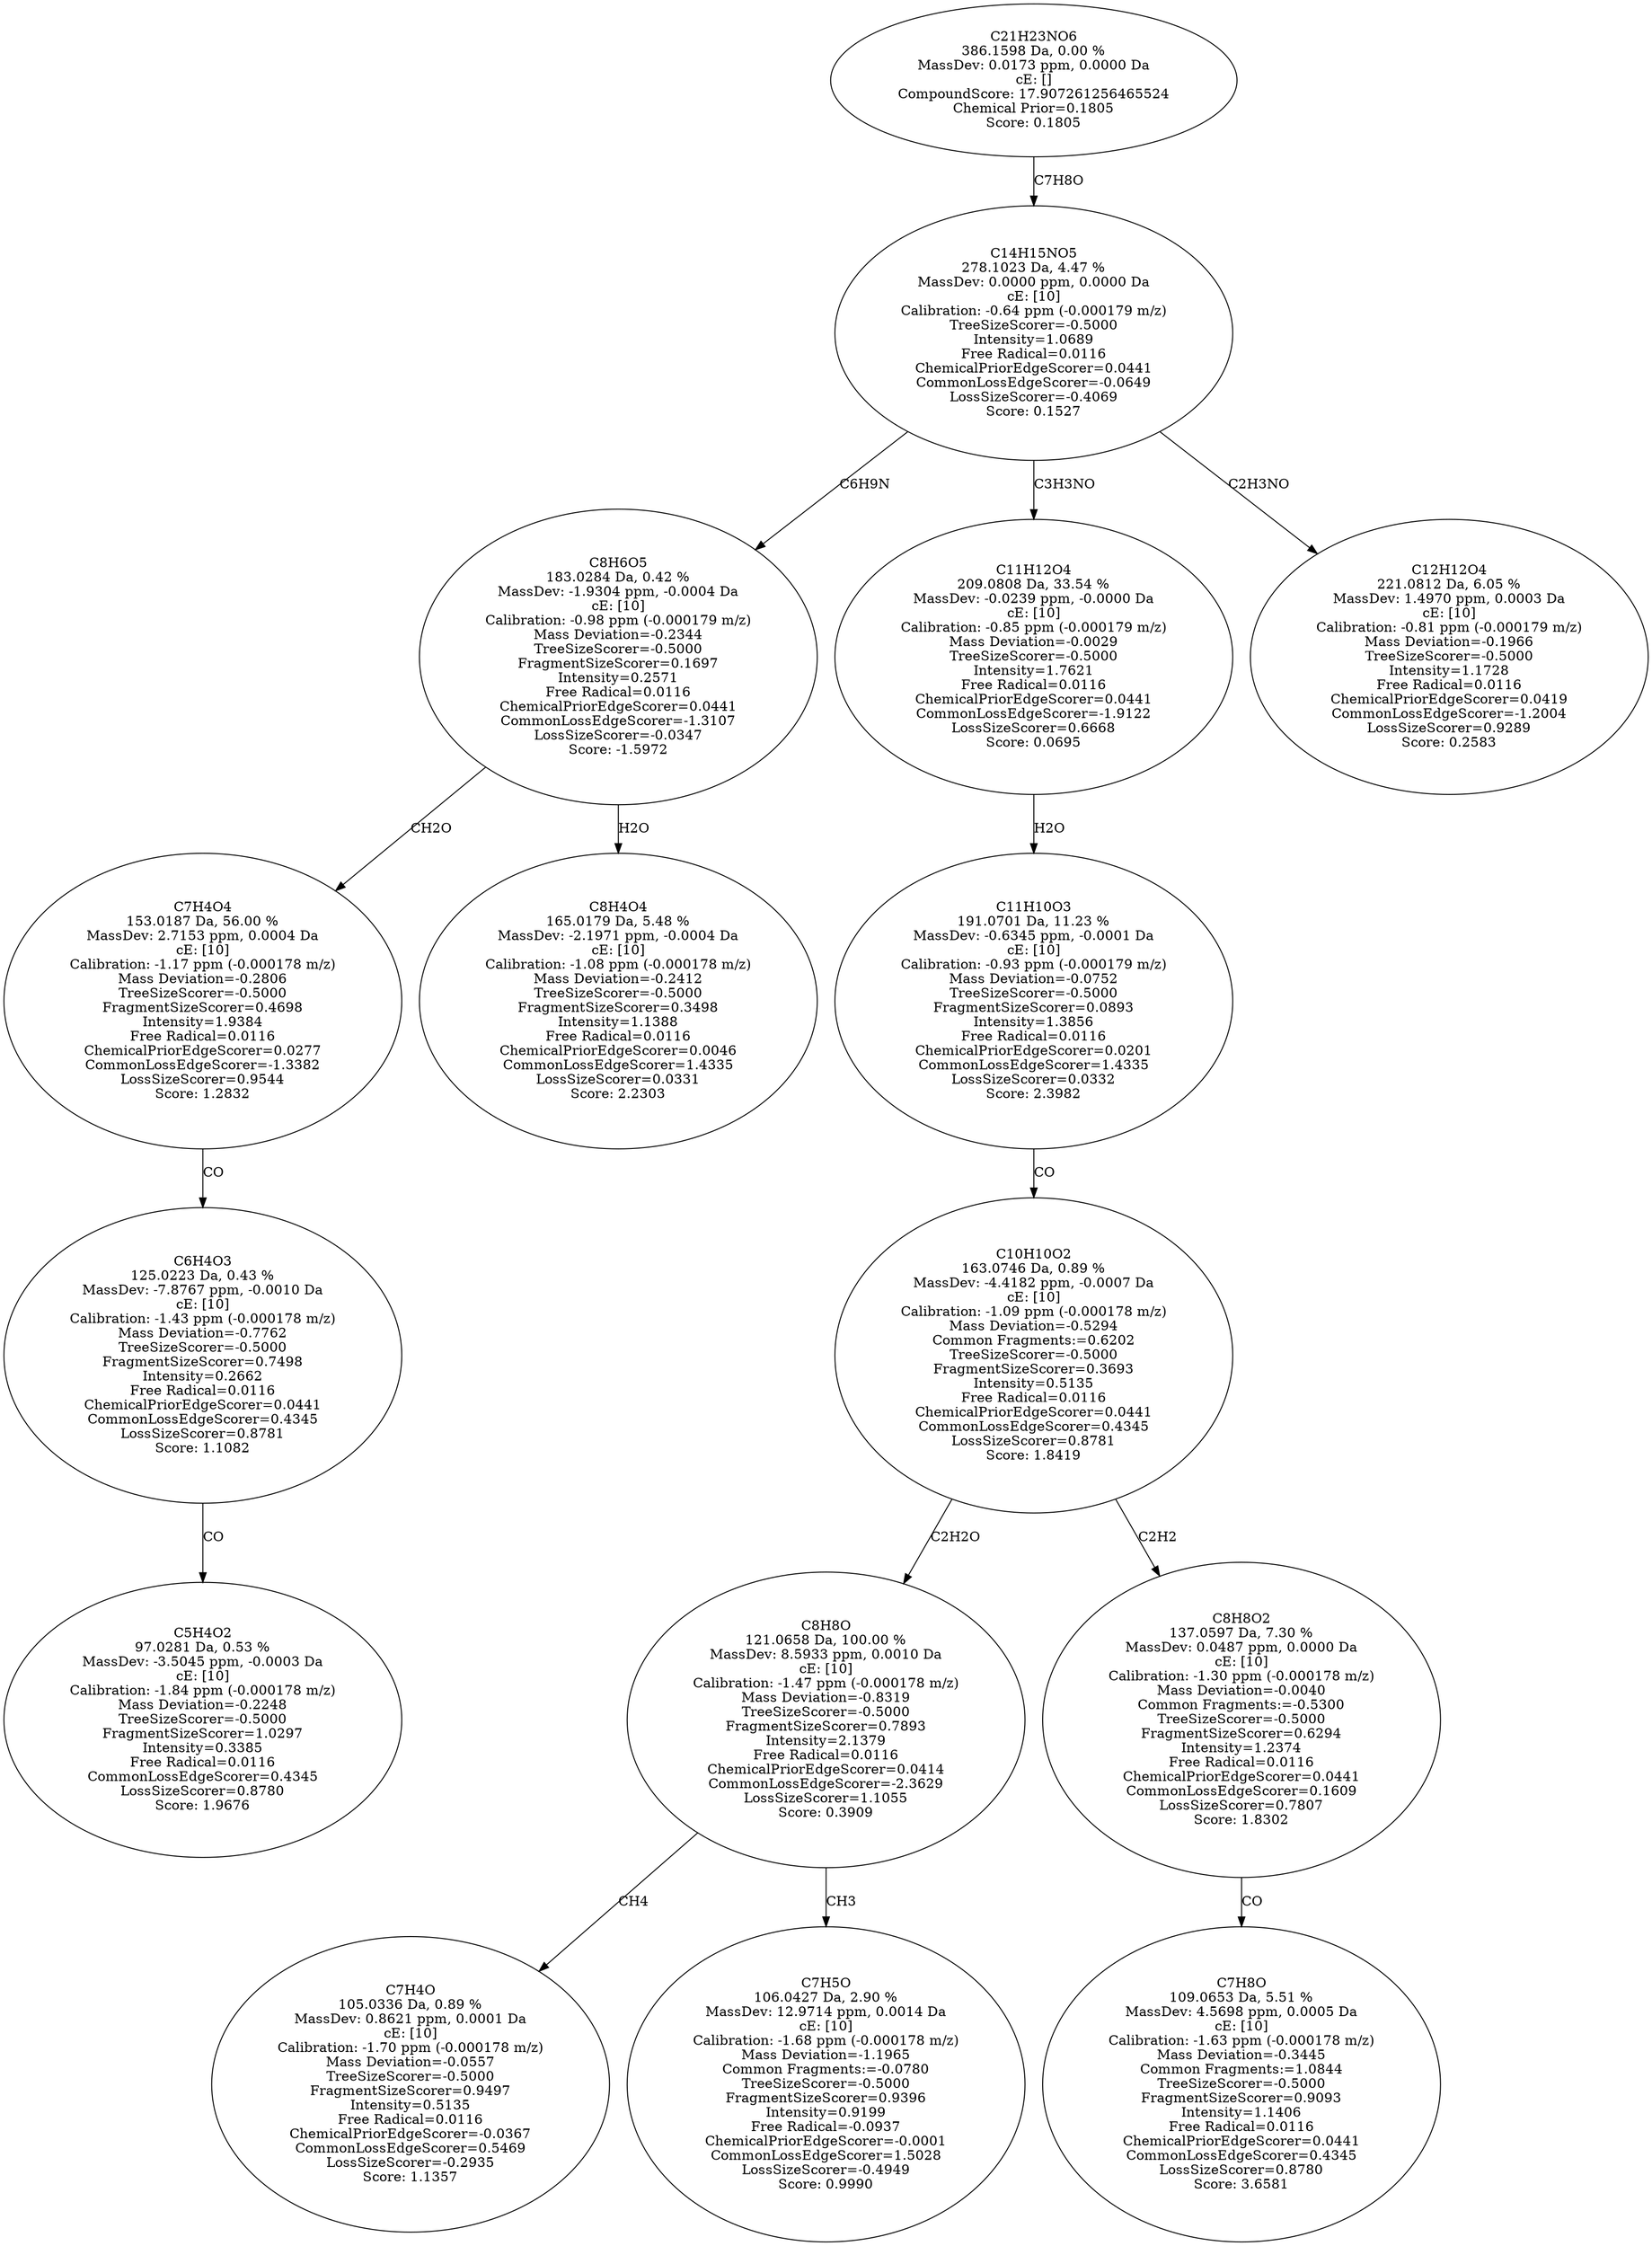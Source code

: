 strict digraph {
v1 [label="C5H4O2\n97.0281 Da, 0.53 %\nMassDev: -3.5045 ppm, -0.0003 Da\ncE: [10]\nCalibration: -1.84 ppm (-0.000178 m/z)\nMass Deviation=-0.2248\nTreeSizeScorer=-0.5000\nFragmentSizeScorer=1.0297\nIntensity=0.3385\nFree Radical=0.0116\nCommonLossEdgeScorer=0.4345\nLossSizeScorer=0.8780\nScore: 1.9676"];
v2 [label="C6H4O3\n125.0223 Da, 0.43 %\nMassDev: -7.8767 ppm, -0.0010 Da\ncE: [10]\nCalibration: -1.43 ppm (-0.000178 m/z)\nMass Deviation=-0.7762\nTreeSizeScorer=-0.5000\nFragmentSizeScorer=0.7498\nIntensity=0.2662\nFree Radical=0.0116\nChemicalPriorEdgeScorer=0.0441\nCommonLossEdgeScorer=0.4345\nLossSizeScorer=0.8781\nScore: 1.1082"];
v3 [label="C7H4O4\n153.0187 Da, 56.00 %\nMassDev: 2.7153 ppm, 0.0004 Da\ncE: [10]\nCalibration: -1.17 ppm (-0.000178 m/z)\nMass Deviation=-0.2806\nTreeSizeScorer=-0.5000\nFragmentSizeScorer=0.4698\nIntensity=1.9384\nFree Radical=0.0116\nChemicalPriorEdgeScorer=0.0277\nCommonLossEdgeScorer=-1.3382\nLossSizeScorer=0.9544\nScore: 1.2832"];
v4 [label="C8H4O4\n165.0179 Da, 5.48 %\nMassDev: -2.1971 ppm, -0.0004 Da\ncE: [10]\nCalibration: -1.08 ppm (-0.000178 m/z)\nMass Deviation=-0.2412\nTreeSizeScorer=-0.5000\nFragmentSizeScorer=0.3498\nIntensity=1.1388\nFree Radical=0.0116\nChemicalPriorEdgeScorer=0.0046\nCommonLossEdgeScorer=1.4335\nLossSizeScorer=0.0331\nScore: 2.2303"];
v5 [label="C8H6O5\n183.0284 Da, 0.42 %\nMassDev: -1.9304 ppm, -0.0004 Da\ncE: [10]\nCalibration: -0.98 ppm (-0.000179 m/z)\nMass Deviation=-0.2344\nTreeSizeScorer=-0.5000\nFragmentSizeScorer=0.1697\nIntensity=0.2571\nFree Radical=0.0116\nChemicalPriorEdgeScorer=0.0441\nCommonLossEdgeScorer=-1.3107\nLossSizeScorer=-0.0347\nScore: -1.5972"];
v6 [label="C7H4O\n105.0336 Da, 0.89 %\nMassDev: 0.8621 ppm, 0.0001 Da\ncE: [10]\nCalibration: -1.70 ppm (-0.000178 m/z)\nMass Deviation=-0.0557\nTreeSizeScorer=-0.5000\nFragmentSizeScorer=0.9497\nIntensity=0.5135\nFree Radical=0.0116\nChemicalPriorEdgeScorer=-0.0367\nCommonLossEdgeScorer=0.5469\nLossSizeScorer=-0.2935\nScore: 1.1357"];
v7 [label="C7H5O\n106.0427 Da, 2.90 %\nMassDev: 12.9714 ppm, 0.0014 Da\ncE: [10]\nCalibration: -1.68 ppm (-0.000178 m/z)\nMass Deviation=-1.1965\nCommon Fragments:=-0.0780\nTreeSizeScorer=-0.5000\nFragmentSizeScorer=0.9396\nIntensity=0.9199\nFree Radical=-0.0937\nChemicalPriorEdgeScorer=-0.0001\nCommonLossEdgeScorer=1.5028\nLossSizeScorer=-0.4949\nScore: 0.9990"];
v8 [label="C8H8O\n121.0658 Da, 100.00 %\nMassDev: 8.5933 ppm, 0.0010 Da\ncE: [10]\nCalibration: -1.47 ppm (-0.000178 m/z)\nMass Deviation=-0.8319\nTreeSizeScorer=-0.5000\nFragmentSizeScorer=0.7893\nIntensity=2.1379\nFree Radical=0.0116\nChemicalPriorEdgeScorer=0.0414\nCommonLossEdgeScorer=-2.3629\nLossSizeScorer=1.1055\nScore: 0.3909"];
v9 [label="C7H8O\n109.0653 Da, 5.51 %\nMassDev: 4.5698 ppm, 0.0005 Da\ncE: [10]\nCalibration: -1.63 ppm (-0.000178 m/z)\nMass Deviation=-0.3445\nCommon Fragments:=1.0844\nTreeSizeScorer=-0.5000\nFragmentSizeScorer=0.9093\nIntensity=1.1406\nFree Radical=0.0116\nChemicalPriorEdgeScorer=0.0441\nCommonLossEdgeScorer=0.4345\nLossSizeScorer=0.8780\nScore: 3.6581"];
v10 [label="C8H8O2\n137.0597 Da, 7.30 %\nMassDev: 0.0487 ppm, 0.0000 Da\ncE: [10]\nCalibration: -1.30 ppm (-0.000178 m/z)\nMass Deviation=-0.0040\nCommon Fragments:=-0.5300\nTreeSizeScorer=-0.5000\nFragmentSizeScorer=0.6294\nIntensity=1.2374\nFree Radical=0.0116\nChemicalPriorEdgeScorer=0.0441\nCommonLossEdgeScorer=0.1609\nLossSizeScorer=0.7807\nScore: 1.8302"];
v11 [label="C10H10O2\n163.0746 Da, 0.89 %\nMassDev: -4.4182 ppm, -0.0007 Da\ncE: [10]\nCalibration: -1.09 ppm (-0.000178 m/z)\nMass Deviation=-0.5294\nCommon Fragments:=0.6202\nTreeSizeScorer=-0.5000\nFragmentSizeScorer=0.3693\nIntensity=0.5135\nFree Radical=0.0116\nChemicalPriorEdgeScorer=0.0441\nCommonLossEdgeScorer=0.4345\nLossSizeScorer=0.8781\nScore: 1.8419"];
v12 [label="C11H10O3\n191.0701 Da, 11.23 %\nMassDev: -0.6345 ppm, -0.0001 Da\ncE: [10]\nCalibration: -0.93 ppm (-0.000179 m/z)\nMass Deviation=-0.0752\nTreeSizeScorer=-0.5000\nFragmentSizeScorer=0.0893\nIntensity=1.3856\nFree Radical=0.0116\nChemicalPriorEdgeScorer=0.0201\nCommonLossEdgeScorer=1.4335\nLossSizeScorer=0.0332\nScore: 2.3982"];
v13 [label="C11H12O4\n209.0808 Da, 33.54 %\nMassDev: -0.0239 ppm, -0.0000 Da\ncE: [10]\nCalibration: -0.85 ppm (-0.000179 m/z)\nMass Deviation=-0.0029\nTreeSizeScorer=-0.5000\nIntensity=1.7621\nFree Radical=0.0116\nChemicalPriorEdgeScorer=0.0441\nCommonLossEdgeScorer=-1.9122\nLossSizeScorer=0.6668\nScore: 0.0695"];
v14 [label="C12H12O4\n221.0812 Da, 6.05 %\nMassDev: 1.4970 ppm, 0.0003 Da\ncE: [10]\nCalibration: -0.81 ppm (-0.000179 m/z)\nMass Deviation=-0.1966\nTreeSizeScorer=-0.5000\nIntensity=1.1728\nFree Radical=0.0116\nChemicalPriorEdgeScorer=0.0419\nCommonLossEdgeScorer=-1.2004\nLossSizeScorer=0.9289\nScore: 0.2583"];
v15 [label="C14H15NO5\n278.1023 Da, 4.47 %\nMassDev: 0.0000 ppm, 0.0000 Da\ncE: [10]\nCalibration: -0.64 ppm (-0.000179 m/z)\nTreeSizeScorer=-0.5000\nIntensity=1.0689\nFree Radical=0.0116\nChemicalPriorEdgeScorer=0.0441\nCommonLossEdgeScorer=-0.0649\nLossSizeScorer=-0.4069\nScore: 0.1527"];
v16 [label="C21H23NO6\n386.1598 Da, 0.00 %\nMassDev: 0.0173 ppm, 0.0000 Da\ncE: []\nCompoundScore: 17.907261256465524\nChemical Prior=0.1805\nScore: 0.1805"];
v2 -> v1 [label="CO"];
v3 -> v2 [label="CO"];
v5 -> v3 [label="CH2O"];
v5 -> v4 [label="H2O"];
v15 -> v5 [label="C6H9N"];
v8 -> v6 [label="CH4"];
v8 -> v7 [label="CH3"];
v11 -> v8 [label="C2H2O"];
v10 -> v9 [label="CO"];
v11 -> v10 [label="C2H2"];
v12 -> v11 [label="CO"];
v13 -> v12 [label="H2O"];
v15 -> v13 [label="C3H3NO"];
v15 -> v14 [label="C2H3NO"];
v16 -> v15 [label="C7H8O"];
}